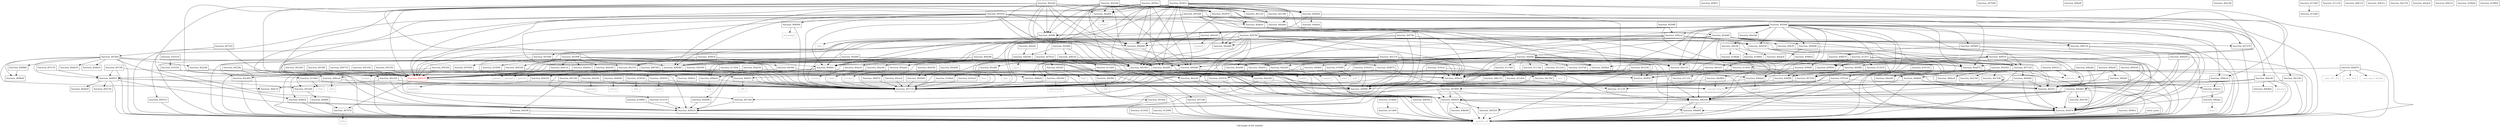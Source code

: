 digraph "Call graph of the module." {
  label="Call graph of the module.";
  node [shape=record];

  Node_function_405260 [label="{function_405260}"];
  Node_function_40a2d0 [label="{function_40a2d0}"];
  Node_function_409660 [label="{function_409660}"];
  Node_function_4073c0 [label="{function_4073c0}"];
  Node_function_4051f4 [label="{function_4051f4}"];
  Node_function_40a040 [label="{function_40a040}"];
  Node_function_40a320 [label="{function_40a320}"];
  Node_function_4074d0 [label="{function_4074d0}"];
  Node_function_4098e0 [label="{function_4098e0}"];
  Node_function_407050 [label="{function_407050}"];
  Node_function_407ef0 [label="{function_407ef0}"];
  Node_function_4056f8 [label="{function_4056f8}"];
  Node_function_40578c [label="{function_40578c}"];
  Node_function_407614 [label="{function_407614}"];
  Node_function_409f50 [label="{function_409f50}"];
  Node_function_405920 [label="{function_405920}"];
  Node_function_409f1c [label="{function_409f1c}"];
  Node_function_405df4 [label="{function_405df4}"];
  Node_function_406b80 [label="{function_406b80}"];
  Node_function_406be0 [label="{function_406be0}"];
  Node_function_406c40 [label="{function_406c40}"];
  Node_function_406db0 [label="{function_406db0}"];
  Node_function_409f20 [label="{function_409f20}"];
  Node_function_406de0 [label="{function_406de0}"];
  Node_function_409e50 [label="{function_409e50}"];
  Node_function_406e40 [label="{function_406e40}"];
  Node_function_407fd4 [label="{function_407fd4}"];
  Node_function_407890 [label="{function_407890}"];
  Node_function_4099f0 [label="{function_4099f0}"];
  Node_function_407c00 [label="{function_407c00}"];
  Node_function_408780 [label="{function_408780}"];
  Node_function_406ea0 [label="{function_406ea0}"];
  Node_function_407070 [label="{function_407070}"];
  Node_function_408860 [label="{function_408860}"];
  Node_function_4070d0 [label="{function_4070d0}"];
  Node_function_4088d0 [label="{function_4088d0}"];
  Node_function_409b70 [label="{function_409b70}"];
  Node_function_407cb8 [label="{function_407cb8}"];
  Node_function_407cd8 [label="{function_407cd8}"];
  Node_function_409bf0 [label="{function_409bf0}"];
  Node_function_407e00 [label="{function_407e00}"];
  Node_function_407110 [label="{function_407110}"];
  Node_function_408af0 [label="{function_408af0}"];
  Node_function_406f10 [label="{function_406f10}"];
  Node_function_408b5c [label="{function_408b5c}"];
  Node_function_407130 [label="{function_407130}"];
  Node_function_409150 [label="{function_409150}"];
  Node_function_409d10 [label="{function_409d10}"];
  Node_function_407e70 [label="{function_407e70}"];
  Node_function_409ee0 [label="{function_409ee0}"];
  Node_function_406f70 [label="{function_406f70}"];
  Node_function_409200 [label="{function_409200}"];
  Node_function_407330 [label="{function_407330}"];
  Node_function_409f80 [label="{function_409f80}"];
  Node_function_4092e0 [label="{function_4092e0}"];
  Node_function_409400 [label="{function_409400}"];
  Node_function_407370 [label="{function_407370}"];
  Node_function_406ff0 [label="{function_406ff0}"];
  Node_function_40a1d0 [label="{function_40a1d0}"];
  Node_function_40a110 [label="{function_40a110}"];
  Node_function_4111b0 [label="{function_4111b0}"];
  Node_function_4112c0 [label="{function_4112c0}"];
  Node_function_4113b0 [label="{function_4113b0}"];
  Node_function_411460 [label="{function_411460}"];
  Node_function_4114b0 [label="{function_4114b0}"];
  Node_function_411610 [label="{function_411610}"];
  Node_function_41167c [label="{function_41167c}"];
  Node_function_411ab0 [label="{function_411ab0}"];
  Node_function_411b00 [label="{function_411b00}"];
  Node_function_411bb0 [label="{function_411bb0}"];
  Node_function_411c10 [label="{function_411c10}"];
  Node_function_411c50 [label="{function_411c50}"];
  Node_function_411c54 [label="{function_411c54}"];
  Node_function_411d50 [label="{function_411d50}"];
  Node_function_411e70 [label="{function_411e70}"];
  Node_function_411fd0 [label="{function_411fd0}"];
  Node_function_412020 [label="{function_412020}"];
  Node_function_412090 [label="{function_412090}"];
  Node___asm_neg_d_double [color="gray50", fontcolor="gray50", label="{__asm_neg_d_double}"];
  Node___asm_cfc1_i32 [color="gray50", fontcolor="gray50", label="{__asm_cfc1_i32}"];
  Node___asm_ctc1 [color="gray50", fontcolor="gray50", label="{__asm_ctc1}"];
  Node_unknown_0 [color="gray50", fontcolor="gray50", label="{unknown_0}"];
  Node_close [color="gray50", fontcolor="gray50", label="{close}"];
  Node_fork [color="gray50", fontcolor="gray50", label="{fork}"];
  Node_getcwd [color="gray50", fontcolor="gray50", label="{getcwd}"];
  Node_getpid [color="gray50", fontcolor="gray50", label="{getpid}"];
  Node_getppid [color="gray50", fontcolor="gray50", label="{getppid}"];
  Node_ioctl [color="gray50", fontcolor="gray50", label="{ioctl}"];
  Node_kill [color="gray50", fontcolor="gray50", label="{kill}"];
  Node_time [color="gray50", fontcolor="gray50", label="{time}"];
  Node_write [color="gray50", fontcolor="gray50", label="{write}"];
  Node_accept [color="gray50", fontcolor="gray50", label="{accept}"];
  Node_bind [color="gray50", fontcolor="gray50", label="{bind}"];
  Node_connect [color="gray50", fontcolor="gray50", label="{connect}"];
  Node_listen [color="gray50", fontcolor="gray50", label="{listen}"];
  Node_recv [color="gray50", fontcolor="gray50", label="{recv}"];
  Node_sendto [color="gray50", fontcolor="gray50", label="{sendto}"];
  Node_setsockopt [color="gray50", fontcolor="gray50", label="{setsockopt}"];
  Node_socket [color="gray50", fontcolor="gray50", label="{socket}"];
  Node_pipe [color="gray50", fontcolor="gray50", label="{pipe}"];
  Node_fcntl [color="gray50", fontcolor="gray50", label="{fcntl}"];
  Node_sigaction [color="gray50", fontcolor="gray50", label="{sigaction}"];
  Node_exit [color="gray50", fontcolor="gray50", label="{exit}"];
  Node_dup2 [color="gray50", fontcolor="gray50", label="{dup2}"];
  Node_getgid [color="gray50", fontcolor="gray50", label="{getgid}"];
  Node_execve [color="gray50", fontcolor="gray50", label="{execve}"];
  Node_getegid [color="gray50", fontcolor="gray50", label="{getegid}"];
  Node_geteuid [color="gray50", fontcolor="gray50", label="{geteuid}"];
  Node_getuid [color="gray50", fontcolor="gray50", label="{getuid}"];
  Node_nanosleep [color="gray50", fontcolor="gray50", label="{nanosleep}"];
  Node_open [color="gray50", fontcolor="gray50", label="{open}"];
  Node_sigprocmask [color="gray50", fontcolor="gray50", label="{sigprocmask}"];
  Node_wait4 [color="gray50", fontcolor="gray50", label="{wait4}"];
  Node_send [color="gray50", fontcolor="gray50", label="{send}"];
  Node_brk [color="gray50", fontcolor="gray50", label="{brk}"];
  Node_poll [color="gray50", fontcolor="gray50", label="{poll}"];
  Node_read [color="gray50", fontcolor="gray50", label="{read}"];
  Node_fabsf [color="gray50", fontcolor="gray50", label="{fabsf}"];
  Node_function_40be5c [label="{function_40be5c}"];
  Node_function_40a4b0 [label="{function_40a4b0}"];
  Node_function_40a4d0 [label="{function_40a4d0}"];
  Node_function_40a540 [label="{function_40a540}"];
  Node_function_40a5d0 [label="{function_40a5d0}"];
  Node_function_40a5f0 [label="{function_40a5f0}"];
  Node_function_40a630 [label="{function_40a630}"];
  Node_function_40a6e0 [label="{function_40a6e0}"];
  Node_function_40a6f8 [label="{function_40a6f8}"];
  Node_function_40a700 [label="{function_40a700}"];
  Node_function_40a870 [label="{function_40a870}"];
  Node_function_40a8c0 [label="{function_40a8c0}"];
  Node_function_40a940 [label="{function_40a940}"];
  Node_function_40ada0 [label="{function_40ada0}"];
  Node_function_40ae00 [label="{function_40ae00}"];
  Node_function_40ae60 [label="{function_40ae60}"];
  Node_function_40aec0 [label="{function_40aec0}"];
  Node_function_40af20 [label="{function_40af20}"];
  Node_function_40af80 [label="{function_40af80}"];
  Node_function_40b000 [label="{function_40b000}"];
  Node_function_40b080 [label="{function_40b080}"];
  Node_function_40b0e0 [label="{function_40b0e0}"];
  Node_function_40b2d0 [label="{function_40b2d0}"];
  Node_function_40b460 [label="{function_40b460}"];
  Node_function_40b640 [label="{function_40b640}"];
  Node_function_40b700 [label="{function_40b700}"];
  Node_function_40b7c0 [label="{function_40b7c0}"];
  Node_function_40b7ec [label="{function_40b7ec}"];
  Node_function_40b808 [label="{function_40b808}"];
  Node_function_40b980 [label="{function_40b980}"];
  Node_function_40b9a0 [label="{function_40b9a0}"];
  Node_function_40ba44 [label="{function_40ba44}"];
  Node_function_40baf4 [label="{function_40baf4}"];
  Node_function_40bbc4 [label="{function_40bbc4}"];
  Node_function_40bc70 [label="{function_40bc70}"];
  Node_function_40bdac [label="{function_40bdac}"];
  Node_function_40bfd0 [label="{function_40bfd0}"];
  Node_function_40c120 [label="{function_40c120}"];
  Node_function_40c140 [label="{function_40c140}"];
  Node_function_40c3b0 [label="{function_40c3b0}"];
  Node_function_40c4a0 [label="{function_40c4a0}"];
  Node_function_40c570 [label="{function_40c570}"];
  Node_function_40c7b0 [label="{function_40c7b0}"];
  Node_function_40c874 [label="{function_40c874}"];
  Node_function_40c87c [label="{function_40c87c}"];
  Node_function_40c884 [label="{function_40c884}"];
  Node_function_40c90c [label="{function_40c90c}"];
  Node_function_40c998 [label="{function_40c998}"];
  Node_function_40cd00 [label="{function_40cd00}"];
  Node_function_40cdf0 [label="{function_40cdf0}"];
  Node_function_40ce30 [label="{function_40ce30}"];
  Node_function_40cec0 [label="{function_40cec0}"];
  Node_function_40cf30 [label="{function_40cf30}"];
  Node_function_40cf90 [label="{function_40cf90}"];
  Node_function_40cfe0 [label="{function_40cfe0}"];
  Node_function_40d040 [label="{function_40d040}"];
  Node_function_40d0a0 [label="{function_40d0a0}"];
  Node_function_40d100 [label="{function_40d100}"];
  Node_function_40d160 [label="{function_40d160}"];
  Node_function_40d1c0 [label="{function_40d1c0}"];
  Node_function_40d220 [label="{function_40d220}"];
  Node_function_40d280 [label="{function_40d280}"];
  Node_function_40d2fc [label="{function_40d2fc}"];
  Node_function_40d320 [label="{function_40d320}"];
  Node_function_40d3b0 [label="{function_40d3b0}"];
  Node_function_40d450 [label="{function_40d450}"];
  Node_function_40d4b0 [label="{function_40d4b0}"];
  Node_function_40d4d0 [label="{function_40d4d0}"];
  Node_function_40d540 [label="{function_40d540}"];
  Node_function_40d580 [label="{function_40d580}"];
  Node_function_40d670 [label="{function_40d670}"];
  Node_function_40d6f0 [label="{function_40d6f0}"];
  Node_function_40d810 [label="{function_40d810}"];
  Node_function_40d9f0 [label="{function_40d9f0}"];
  Node_function_40db30 [label="{function_40db30}"];
  Node_function_40dbc0 [label="{function_40dbc0}"];
  Node_function_40dc10 [label="{function_40dc10}"];
  Node_function_40dd70 [label="{function_40dd70}"];
  Node_function_40e5c0 [label="{function_40e5c0}"];
  Node_function_40e750 [label="{function_40e750}"];
  Node_function_40e754 [label="{function_40e754}"];
  Node_function_40e860 [label="{function_40e860}"];
  Node_function_40eb90 [label="{function_40eb90}"];
  Node_function_40ebe0 [label="{function_40ebe0}"];
  Node_function_40ecf0 [label="{function_40ecf0}"];
  Node_function_40edc0 [label="{function_40edc0}"];
  Node_function_40edc4 [label="{function_40edc4}"];
  Node_function_40ee00 [label="{function_40ee00}"];
  Node_function_40ef00 [label="{function_40ef00}"];
  Node_function_40f910 [label="{function_40f910}"];
  Node_function_40fcf0 [label="{function_40fcf0}"];
  Node_function_40fd60 [label="{function_40fd60}"];
  Node_function_40fdc0 [label="{function_40fdc0}"];
  Node_function_40fde8 [label="{function_40fde8}"];
  Node_function_40fe14 [label="{function_40fe14}"];
  Node_function_40fe50 [label="{function_40fe50}"];
  Node_function_410000 [label="{function_410000}"];
  Node_function_410030 [label="{function_410030}"];
  Node_function_4100a0 [label="{function_4100a0}"];
  Node_function_4100f0 [label="{function_4100f0}"];
  Node_function_410150 [label="{function_410150}"];
  Node_function_4101a0 [label="{function_4101a0}"];
  Node_function_410330 [label="{function_410330}"];
  Node_function_4103c0 [label="{function_4103c0}"];
  Node_function_410510 [label="{function_410510}"];
  Node_function_410570 [label="{function_410570}"];
  Node_function_410660 [label="{function_410660}"];
  Node_function_4106d0 [label="{function_4106d0}"];
  Node_function_4106d4 [label="{function_4106d4}"];
  Node_function_4107a0 [label="{function_4107a0}"];
  Node_function_410860 [label="{function_410860}"];
  Node_function_410864 [label="{function_410864}"];
  Node_function_4108b0 [label="{function_4108b0}"];
  Node_function_4109a0 [label="{function_4109a0}"];
  Node_function_410c5c [label="{function_410c5c}"];
  Node_function_410e50 [label="{function_410e50}"];
  Node_function_4094d0 [label="{function_4094d0}"];
  Node___pseudo_call [color="gray50", fontcolor="gray50", label="{__pseudo_call}"];
  Node___pseudo_branch [color="gray50", fontcolor="gray50", label="{__pseudo_branch}"];
  Node_function_4000cc [label="{function_4000cc}"];
  Node_function_400160 [label="{function_400160}"];
  Node_function_40021c [label="{function_40021c}"];
  Node_entry_point [label="{entry_point}"];
  Node_function_400310 [label="{function_400310}"];
  Node_function_4005a0 [color="red", fontcolor="red", label="{function_4005a0}"];
  Node_function_40066c [label="{function_40066c}"];
  Node_function_4008a8 [label="{function_4008a8}"];
  Node_function_4009d8 [label="{function_4009d8}"];
  Node_function_400ac4 [label="{function_400ac4}"];
  Node_function_400e88 [label="{function_400e88}"];
  Node_function_401308 [label="{function_401308}"];
  Node_function_4013d0 [label="{function_4013d0}"];
  Node_function_401514 [label="{function_401514}"];
  Node_function_401de0 [label="{function_401de0}"];
  Node_function_401fd0 [label="{function_401fd0}"];
  Node_function_402040 [label="{function_402040}"];
  Node_function_402168 [label="{function_402168}"];
  Node_function_40238c [label="{function_40238c}"];
  Node_function_402564 [label="{function_402564}"];
  Node_function_402878 [label="{function_402878}"];
  Node_function_4029cc [label="{function_4029cc}"];
  Node_function_402ed8 [label="{function_402ed8}"];
  Node_function_40361c [label="{function_40361c}"];
  Node_function_403cb0 [label="{function_403cb0}"];
  Node_function_403fd0 [label="{function_403fd0}"];
  Node_function_4040c4 [label="{function_4040c4}"];
  Node_function_404568 [label="{function_404568}"];
  Node_function_404718 [label="{function_404718}"];
  Node_function_404784 [label="{function_404784}"];
  Node_function_405100 [label="{function_405100}"];
  Node_function_405260 -> Node_function_409d10;
  Node_function_405260 -> Node_function_409f80;
  Node_function_405260 -> Node_function_40a4d0;
  Node_function_405260 -> Node_function_40a870;
  Node_function_405260 -> Node_function_40a8c0;
  Node_function_405260 -> Node___pseudo_call;
  Node_function_405260 -> Node_function_4005a0;
  Node_function_40a2d0 -> Node_function_40a320;
  Node_function_409660 -> Node_function_407e00;
  Node_function_409660 -> Node_function_40c874;
  Node_function_409660 -> Node_function_40c87c;
  Node_function_409660 -> Node___pseudo_call;
  Node_function_4073c0 -> Node_function_407fd4;
  Node_function_4073c0 -> Node_function_407cb8;
  Node_function_4051f4 -> Node_function_4005a0;
  Node_function_40a320 -> Node_function_407110;
  Node_function_40a320 -> Node_function_409d10;
  Node_function_40a320 -> Node_function_409f80;
  Node_function_40a320 -> Node_function_40dc10;
  Node_function_4074d0 -> Node_function_407050;
  Node_function_4074d0 -> Node_function_407110;
  Node_function_4074d0 -> Node_function_407130;
  Node_function_4074d0 -> Node___pseudo_call;
  Node_function_4098e0 -> Node_function_40e5c0;
  Node_function_407050 -> Node_function_40d450;
  Node_function_407ef0 -> Node_function_409f80;
  Node_function_407ef0 -> Node_function_40d810;
  Node_function_407ef0 -> Node___pseudo_call;
  Node_function_4056f8 -> Node_function_40b2d0;
  Node_function_4056f8 -> Node_function_400ac4;
  Node_function_40578c -> Node_function_409f80;
  Node_function_40578c -> Node_function_40a4d0;
  Node_function_40578c -> Node_function_40a540;
  Node_function_40578c -> Node_function_40b2d0;
  Node_function_407614 -> Node_function_406b80;
  Node_function_407614 -> Node_function_406be0;
  Node_function_407614 -> Node_function_407110;
  Node_function_407614 -> Node_function_407130;
  Node_function_407614 -> Node_function_40b0e0;
  Node_function_407614 -> Node_function_40b2d0;
  Node_function_407614 -> Node_function_40c4a0;
  Node_function_407614 -> Node_function_40cdf0;
  Node_function_407614 -> Node_function_40cf90;
  Node_function_407614 -> Node_function_40cfe0;
  Node_function_407614 -> Node_function_40d670;
  Node_function_407614 -> Node___pseudo_call;
  Node_function_405920 -> Node_function_406b80;
  Node_function_405920 -> Node_function_406ea0;
  Node_function_405920 -> Node_function_407110;
  Node_function_405920 -> Node_function_406ff0;
  Node_function_405920 -> Node_function_40a4b0;
  Node_function_405920 -> Node_function_40a6f8;
  Node_function_405920 -> Node_function_40a870;
  Node_function_405920 -> Node_function_40a8c0;
  Node_function_405920 -> Node_function_40ae60;
  Node_function_405920 -> Node_function_40b000;
  Node_function_405920 -> Node_function_40b980;
  Node_function_405920 -> Node_function_40c570;
  Node_function_405920 -> Node___pseudo_call;
  Node_function_405df4 -> Node_function_409f50;
  Node_function_405df4 -> Node_function_406c40;
  Node_function_405df4 -> Node_function_409f20;
  Node_function_405df4 -> Node_function_406de0;
  Node_function_405df4 -> Node_function_409e50;
  Node_function_405df4 -> Node_function_406e40;
  Node_function_405df4 -> Node_function_407130;
  Node_function_405df4 -> Node_function_409150;
  Node_function_405df4 -> Node_function_409200;
  Node_function_405df4 -> Node_function_407330;
  Node_function_405df4 -> Node_function_409f80;
  Node_function_405df4 -> Node_function_409400;
  Node_function_405df4 -> Node_function_407370;
  Node_function_405df4 -> Node_function_406ff0;
  Node_function_405df4 -> Node_function_40a110;
  Node_function_405df4 -> Node_function_40a4d0;
  Node_function_405df4 -> Node_function_40a5d0;
  Node_function_405df4 -> Node_function_40af20;
  Node_function_405df4 -> Node_function_40b0e0;
  Node_function_405df4 -> Node_function_40b2d0;
  Node_function_405df4 -> Node_function_40bbc4;
  Node_function_405df4 -> Node_function_40c3b0;
  Node_function_405df4 -> Node___pseudo_call;
  Node_function_405df4 -> Node_function_4005a0;
  Node_function_405df4 -> Node_function_4009d8;
  Node_function_405df4 -> Node_function_400ac4;
  Node_function_406b80 -> Node_close;
  Node_function_406b80 -> Node___pseudo_call;
  Node_function_406be0 -> Node_function_407110;
  Node_function_406be0 -> Node_fork;
  Node_function_406c40 -> Node_function_406db0;
  Node_function_406c40 -> Node_function_407110;
  Node_function_406c40 -> Node_getcwd;
  Node_function_406c40 -> Node_function_40b0e0;
  Node_function_406c40 -> Node_function_40b460;
  Node_function_406c40 -> Node___pseudo_call;
  Node_function_406de0 -> Node_function_407110;
  Node_function_406de0 -> Node_getpid;
  Node_function_406e40 -> Node_function_407110;
  Node_function_406e40 -> Node_getppid;
  Node_function_407fd4 -> Node_function_40a2d0;
  Node_function_407fd4 -> Node_function_408780;
  Node_function_407fd4 -> Node_function_408860;
  Node_function_407fd4 -> Node_function_4088d0;
  Node_function_407fd4 -> Node_function_408b5c;
  Node_function_407fd4 -> Node_function_409f80;
  Node_function_407fd4 -> Node_function_40d810;
  Node_function_407fd4 -> Node_function_40db30;
  Node_function_407fd4 -> Node_function_40dbc0;
  Node_function_407fd4 -> Node_function_40dc10;
  Node_function_407fd4 -> Node___pseudo_call;
  Node_function_407890 -> Node_function_407cb8;
  Node_function_407890 -> Node_function_40b0e0;
  Node_function_407890 -> Node_function_40b2d0;
  Node_function_407890 -> Node___pseudo_call;
  Node_function_4099f0 -> Node_function_407e00;
  Node_function_4099f0 -> Node_function_40d9f0;
  Node_function_4099f0 -> Node___pseudo_call;
  Node_function_407c00 -> Node_function_407110;
  Node_function_407c00 -> Node_function_40a5f0;
  Node_function_408780 -> Node_function_409e50;
  Node_function_408780 -> Node_function_408b5c;
  Node_function_406ea0 -> Node_function_407110;
  Node_function_406ea0 -> Node_ioctl;
  Node_function_407070 -> Node_write;
  Node_function_407070 -> Node___pseudo_call;
  Node_function_408860 -> Node_function_4088d0;
  Node_function_409b70 -> Node_function_409bf0;
  Node_function_409b70 -> Node_function_409f80;
  Node_function_407cb8 -> Node_function_409d10;
  Node_function_407cd8 -> Node___pseudo_call;
  Node_function_409bf0 -> Node_function_40d810;
  Node_function_409bf0 -> Node_function_40d9f0;
  Node_function_409bf0 -> Node___pseudo_call;
  Node_function_407e00 -> Node_function_40d6f0;
  Node_function_406f10 -> Node_function_407110;
  Node_function_406f10 -> Node_kill;
  Node_function_408b5c -> Node_function_409d10;
  Node_function_408b5c -> Node___pseudo_call;
  Node_function_407130 -> Node_function_409660;
  Node_function_407130 -> Node_function_40b2d0;
  Node_function_407130 -> Node_function_40c874;
  Node_function_407130 -> Node_function_40c87c;
  Node_function_407130 -> Node_function_4094d0;
  Node_function_407130 -> Node___pseudo_call;
  Node_function_409150 -> Node_function_40c874;
  Node_function_409150 -> Node_function_40c87c;
  Node_function_407e70 -> Node_function_40d810;
  Node_function_406f70 -> Node_function_407110;
  Node_function_409200 -> Node_function_4098e0;
  Node_function_409200 -> Node_function_40c874;
  Node_function_409200 -> Node_function_40c87c;
  Node_function_407330 -> Node_function_407890;
  Node_function_407330 -> Node___pseudo_branch;
  Node_function_4092e0 -> Node_function_4099f0;
  Node_function_4092e0 -> Node_function_40c874;
  Node_function_4092e0 -> Node_function_40c87c;
  Node_function_4092e0 -> Node___pseudo_call;
  Node_function_409400 -> Node_function_409b70;
  Node_function_409400 -> Node_function_40c874;
  Node_function_409400 -> Node_function_40c87c;
  Node_function_407370 -> Node___pseudo_call;
  Node_function_406ff0 -> Node_function_407110;
  Node_function_406ff0 -> Node_time;
  Node_function_4113b0 -> Node_function_411d50;
  Node_function_411460 -> Node_function_411fd0;
  Node_function_4114b0 -> Node_function_411e70;
  Node_function_4114b0 -> Node_function_40a540;
  Node_function_411610 -> Node_function_407330;
  Node_function_41167c -> Node_function_409f20;
  Node_function_41167c -> Node_function_407110;
  Node_function_41167c -> Node_function_407130;
  Node_function_41167c -> Node_function_411610;
  Node_function_41167c -> Node_function_4109a0;
  Node_function_41167c -> Node___pseudo_call;
  Node_function_411ab0 -> Node_function_406de0;
  Node_function_411ab0 -> Node_function_406f10;
  Node_function_411b00 -> Node___pseudo_call;
  Node_function_411bb0 -> Node_function_407110;
  Node_function_411bb0 -> Node_read;
  Node_function_411d50 -> Node_function_409d10;
  Node_function_411d50 -> Node_function_409f80;
  Node_function_411d50 -> Node_function_411c50;
  Node_function_411e70 -> Node_function_409d10;
  Node_function_412020 -> Node___pseudo_call;
  Node_function_412090 -> Node___pseudo_call;
  Node_function_40be5c -> Node_function_40bdac;
  Node_function_40a4b0 -> Node_function_40e860;
  Node_function_40a540 -> Node_function_409d10;
  Node_function_40a540 -> Node_function_409f80;
  Node_function_40a540 -> Node_function_40b0e0;
  Node_function_40a5d0 -> Node_function_40ecf0;
  Node_function_40a5f0 -> Node___pseudo_call;
  Node_function_40a630 -> Node_function_409e50;
  Node_function_40a630 -> Node_function_406ea0;
  Node_function_40a630 -> Node_function_40eb90;
  Node_function_40a870 -> Node_function_40ee00;
  Node_function_40a8c0 -> Node_function_40a940;
  Node_function_40a8c0 -> Node_function_40d4b0;
  Node_function_40a940 -> Node_function_407110;
  Node_function_40a940 -> Node_function_409d10;
  Node_function_40a940 -> Node_function_40a110;
  Node_function_40a940 -> Node_function_40b2d0;
  Node_function_40a940 -> Node_function_40c874;
  Node_function_40a940 -> Node_function_40c87c;
  Node_function_40a940 -> Node_function_40ee00;
  Node_function_40a940 -> Node_function_40ef00;
  Node_function_40a940 -> Node_function_40f910;
  Node_function_40a940 -> Node_function_40fcf0;
  Node_function_40a940 -> Node___pseudo_call;
  Node_function_40ada0 -> Node_function_407110;
  Node_function_40ada0 -> Node_accept;
  Node_function_40ae00 -> Node_function_407110;
  Node_function_40ae00 -> Node_bind;
  Node_function_40ae60 -> Node_function_407110;
  Node_function_40ae60 -> Node_connect;
  Node_function_40aec0 -> Node_function_407110;
  Node_function_40aec0 -> Node_listen;
  Node_function_40af20 -> Node_function_407110;
  Node_function_40af20 -> Node_recv;
  Node_function_40af80 -> Node_function_407110;
  Node_function_40af80 -> Node_sendto;
  Node_function_40b000 -> Node_function_407110;
  Node_function_40b000 -> Node_setsockopt;
  Node_function_40b080 -> Node_function_407110;
  Node_function_40b080 -> Node_socket;
  Node_function_40b0e0 -> Node_function_40b640;
  Node_function_40b0e0 -> Node_function_40b808;
  Node_function_40b0e0 -> Node_function_40c874;
  Node_function_40b0e0 -> Node_function_40d320;
  Node_function_40b0e0 -> Node___pseudo_call;
  Node_function_40b2d0 -> Node_function_40b808;
  Node_function_40b2d0 -> Node_function_40c874;
  Node_function_40b2d0 -> Node_function_40d320;
  Node_function_40b2d0 -> Node___pseudo_call;
  Node_function_40b460 -> Node_function_409d10;
  Node_function_40b460 -> Node_function_40b0e0;
  Node_function_40b460 -> Node_function_40b2d0;
  Node_function_40b460 -> Node_function_40b700;
  Node_function_40b460 -> Node_function_40b808;
  Node_function_40b460 -> Node_function_40c874;
  Node_function_40b460 -> Node___pseudo_call;
  Node_function_40b808 -> Node___pseudo_call;
  Node_function_40b980 -> Node_function_40b9a0;
  Node_function_40b9a0 -> Node___pseudo_call;
  Node_function_40ba44 -> Node_function_40bc70;
  Node_function_40ba44 -> Node_function_40c874;
  Node_function_40ba44 -> Node_function_40c87c;
  Node_function_40baf4 -> Node_function_40bfd0;
  Node_function_40baf4 -> Node_function_40c874;
  Node_function_40baf4 -> Node_function_40c87c;
  Node_function_40bbc4 -> Node_function_40be5c;
  Node_function_40bbc4 -> Node_function_40c874;
  Node_function_40bbc4 -> Node_function_40c87c;
  Node_function_40bc70 -> Node_function_407110;
  Node_function_40bdac -> Node_fabsf;
  Node_function_40bfd0 -> Node_function_407110;
  Node_function_40bfd0 -> Node_function_40be5c;
  Node_function_40c120 -> Node_function_40c140;
  Node_function_40c140 -> Node___pseudo_call;
  Node_function_40c140 -> Node___pseudo_branch;
  Node_function_40c3b0 -> Node_function_407cd8;
  Node_function_40c3b0 -> Node_function_40c7b0;
  Node_function_40c3b0 -> Node_function_40c874;
  Node_function_40c3b0 -> Node_function_40c87c;
  Node_function_40c3b0 -> Node_function_40cf90;
  Node_function_40c3b0 -> Node___pseudo_call;
  Node_function_40c4a0 -> Node___pseudo_call;
  Node_function_40c570 -> Node_function_407110;
  Node_function_40c570 -> Node_function_40cd00;
  Node_function_40c570 -> Node_function_40d220;
  Node_function_40c570 -> Node_function_40d3b0;
  Node_function_40c570 -> Node_function_40fdc0;
  Node_function_40c570 -> Node_function_40fde8;
  Node_function_40c570 -> Node___pseudo_call;
  Node_function_40c7b0 -> Node___pseudo_call;
  Node_function_40c7b0 -> Node___pseudo_branch;
  Node_function_40c884 -> Node_function_40ce30;
  Node_function_40c884 -> Node_function_40d280;
  Node_function_40c884 -> Node_function_40fe50;
  Node_function_40c90c -> Node_function_407c00;
  Node_function_40c90c -> Node_unknown_0;
  Node_function_40c998 -> Node_function_409e50;
  Node_function_40c998 -> Node_function_407110;
  Node_function_40c998 -> Node_function_409d10;
  Node_function_40c998 -> Node_function_40c3b0;
  Node_function_40c998 -> Node_function_40c90c;
  Node_function_40c998 -> Node_function_40d0a0;
  Node_function_40c998 -> Node_function_40d100;
  Node_function_40c998 -> Node_function_40d160;
  Node_function_40c998 -> Node_function_40d1c0;
  Node_function_40c998 -> Node_function_40d4b0;
  Node_function_40c998 -> Node_function_410000;
  Node_function_40c998 -> Node___pseudo_call;
  Node_function_40cd00 -> Node___pseudo_call;
  Node_function_40cdf0 -> Node_pipe;
  Node_function_40cdf0 -> Node_function_4100a0;
  Node_function_40ce30 -> Node_fcntl;
  Node_function_40ce30 -> Node___pseudo_call;
  Node_function_40cec0 -> Node_function_407110;
  Node_function_40cf30 -> Node_function_407110;
  Node_function_40cf30 -> Node_sigaction;
  Node_function_40cf90 -> Node_exit;
  Node_function_40cfe0 -> Node_dup2;
  Node_function_40cfe0 -> Node___pseudo_call;
  Node_function_40d040 -> Node_function_407110;
  Node_function_40d040 -> Node_execve;
  Node_function_40d0a0 -> Node_function_407110;
  Node_function_40d0a0 -> Node_getegid;
  Node_function_40d100 -> Node_function_407110;
  Node_function_40d100 -> Node_geteuid;
  Node_function_40d160 -> Node_function_407110;
  Node_function_40d160 -> Node_getgid;
  Node_function_40d1c0 -> Node_function_407110;
  Node_function_40d1c0 -> Node_getuid;
  Node_function_40d220 -> Node_function_407110;
  Node_function_40d220 -> Node_nanosleep;
  Node_function_40d280 -> Node_function_407110;
  Node_function_40d280 -> Node_open;
  Node_function_40d2fc -> Node_function_40d280;
  Node_function_40d320 -> Node___pseudo_call;
  Node_function_40d3b0 -> Node_function_407110;
  Node_function_40d3b0 -> Node_sigprocmask;
  Node_function_40d450 -> Node_function_407110;
  Node_function_40d450 -> Node_wait4;
  Node_function_40d4d0 -> Node_function_40d580;
  Node_function_40d540 -> Node_function_40d580;
  Node_function_40d580 -> Node_function_407110;
  Node_function_40d670 -> Node_function_407890;
  Node_function_40d670 -> Node_function_40ce30;
  Node_function_40d6f0 -> Node_function_407070;
  Node_function_40d810 -> Node_function_407e00;
  Node_function_40d810 -> Node_function_409d10;
  Node_function_40d810 -> Node_function_40e750;
  Node_function_40d810 -> Node_function_40ebe0;
  Node_function_40d810 -> Node___pseudo_call;
  Node_function_40d810 -> Node___pseudo_branch;
  Node_function_40d9f0 -> Node_function_407110;
  Node_function_40d9f0 -> Node___pseudo_call;
  Node_function_40dd70 -> Node_function_409e50;
  Node_function_40dd70 -> Node___asm_neg_d_double;
  Node_function_40dd70 -> Node___asm_cfc1_i32;
  Node_function_40dd70 -> Node___asm_ctc1;
  Node_function_40dd70 -> Node___pseudo_call;
  Node_function_40e5c0 -> Node_function_409660;
  Node_function_40e5c0 -> Node_function_410570;
  Node_function_40e5c0 -> Node___pseudo_call;
  Node_function_40e860 -> Node_function_409d10;
  Node_function_40e860 -> Node___pseudo_branch;
  Node_function_40eb90 -> Node_function_409d10;
  Node_function_40ecf0 -> Node_function_40edc0;
  Node_function_40ecf0 -> Node_function_4106d0;
  Node_function_40ecf0 -> Node_function_410860;
  Node_function_40ef00 -> Node_function_406b80;
  Node_function_40ef00 -> Node_function_409e50;
  Node_function_40ef00 -> Node_function_407110;
  Node_function_40ef00 -> Node_function_409d10;
  Node_function_40ef00 -> Node_function_409f80;
  Node_function_40ef00 -> Node_function_40a110;
  Node_function_40ef00 -> Node_function_4111b0;
  Node_function_40ef00 -> Node_function_4112c0;
  Node_function_40ef00 -> Node_function_4113b0;
  Node_function_40ef00 -> Node_function_40a870;
  Node_function_40ef00 -> Node_function_40ae60;
  Node_function_40ef00 -> Node_function_40af20;
  Node_function_40ef00 -> Node_function_40b080;
  Node_function_40ef00 -> Node_function_40b0e0;
  Node_function_40ef00 -> Node_function_40b2d0;
  Node_function_40ef00 -> Node_function_40c874;
  Node_function_40ef00 -> Node_function_40c87c;
  Node_function_40ef00 -> Node_function_40d4b0;
  Node_function_40ef00 -> Node_function_40fd60;
  Node_function_40ef00 -> Node_function_4100f0;
  Node_function_40ef00 -> Node_function_4107a0;
  Node_function_40ef00 -> Node_function_4109a0;
  Node_function_40ef00 -> Node___pseudo_call;
  Node_function_40f910 -> Node_function_409f20;
  Node_function_40f910 -> Node_function_407130;
  Node_function_40f910 -> Node_function_407330;
  Node_function_40f910 -> Node_function_40c874;
  Node_function_40f910 -> Node_function_40c87c;
  Node_function_40f910 -> Node_function_40d4b0;
  Node_function_40f910 -> Node___pseudo_call;
  Node_function_40fcf0 -> Node_function_41167c;
  Node_function_40fd60 -> Node_function_407110;
  Node_function_40fd60 -> Node_send;
  Node_function_40fe50 -> Node_function_411ab0;
  Node_function_40fe50 -> Node_function_40c874;
  Node_function_40fe50 -> Node_function_40cd00;
  Node_function_40fe50 -> Node_function_40d3b0;
  Node_function_40fe50 -> Node_function_40fde8;
  Node_function_40fe50 -> Node___pseudo_call;
  Node_function_410030 -> Node_function_407110;
  Node_function_410030 -> Node_brk;
  Node_function_4100a0 -> Node_function_407110;
  Node_function_4100f0 -> Node_function_407110;
  Node_function_4100f0 -> Node_poll;
  Node_function_410150 -> Node_function_4101a0;
  Node_function_4101a0 -> Node_function_407110;
  Node_function_4101a0 -> Node_function_40c874;
  Node_function_4101a0 -> Node_function_40c87c;
  Node_function_4101a0 -> Node___pseudo_call;
  Node_function_410330 -> Node_function_411bb0;
  Node_function_4103c0 -> Node_function_407110;
  Node_function_410510 -> Node_function_410330;
  Node_function_410570 -> Node_function_407110;
  Node_function_410570 -> Node___pseudo_call;
  Node_function_410660 -> Node_function_411b00;
  Node_function_4108b0 -> Node_function_409d10;
  Node_function_4109a0 -> Node_function_409e50;
  Node_function_4109a0 -> Node_function_407110;
  Node_function_4109a0 -> Node_function_409d10;
  Node_function_4109a0 -> Node_function_411c10;
  Node_function_4109a0 -> Node_function_411c50;
  Node_function_4109a0 -> Node___pseudo_call;
  Node_function_410c5c -> Node_function_409f50;
  Node_function_410c5c -> Node_function_409e50;
  Node_function_410c5c -> Node_function_407110;
  Node_function_410c5c -> Node_function_409f80;
  Node_function_410e50 -> Node_function_409e50;
  Node_function_410e50 -> Node_function_407110;
  Node_function_410e50 -> Node_function_409f80;
  Node_function_410e50 -> Node___pseudo_call;
  Node_function_4094d0 -> Node_function_40b2d0;
  Node_function_4094d0 -> Node_function_40c874;
  Node_function_4094d0 -> Node_function_40c87c;
  Node_function_4000cc -> Node___pseudo_call;
  Node_function_400160 -> Node_unknown_0;
  Node_function_400160 -> Node___pseudo_call;
  Node_function_40021c -> Node_unknown_0;
  Node_entry_point -> Node___pseudo_call;
  Node_function_400310 -> Node___pseudo_call;
  Node_function_4005a0 -> Node_function_407070;
  Node_function_4005a0 -> Node_function_409f80;
  Node_function_40066c -> Node_function_406be0;
  Node_function_40066c -> Node_function_40b0e0;
  Node_function_40066c -> Node_function_40b2d0;
  Node_function_40066c -> Node_function_4005a0;
  Node_function_4008a8 -> Node_function_40a6e0;
  Node_function_4008a8 -> Node_function_40b980;
  Node_function_4008a8 -> Node___pseudo_call;
  Node_function_4009d8 -> Node_function_409f80;
  Node_function_4009d8 -> Node___pseudo_call;
  Node_function_400ac4 -> Node_function_409e50;
  Node_function_400ac4 -> Node_function_407130;
  Node_function_400ac4 -> Node_function_409d10;
  Node_function_400ac4 -> Node_function_409200;
  Node_function_400ac4 -> Node_function_407330;
  Node_function_400ac4 -> Node_function_40b0e0;
  Node_function_400ac4 -> Node_function_40b980;
  Node_function_400ac4 -> Node_function_4009d8;
  Node_function_400e88 -> Node_function_406b80;
  Node_function_400e88 -> Node_function_406be0;
  Node_function_400e88 -> Node_function_409e50;
  Node_function_400e88 -> Node_function_406f70;
  Node_function_400e88 -> Node_function_40a6f8;
  Node_function_400e88 -> Node_function_40ada0;
  Node_function_400e88 -> Node_function_40ae00;
  Node_function_400e88 -> Node_function_40aec0;
  Node_function_400e88 -> Node_function_40af20;
  Node_function_400e88 -> Node_function_40b080;
  Node_function_400e88 -> Node_function_40c3b0;
  Node_function_400e88 -> Node_function_4005a0;
  Node_function_401308 -> Node_function_401308;
  Node_function_401514 -> Node_function_40a040;
  Node_function_401514 -> Node_function_409f50;
  Node_function_401514 -> Node_function_406b80;
  Node_function_401514 -> Node_function_409e50;
  Node_function_401514 -> Node_function_4099f0;
  Node_function_401514 -> Node_function_407130;
  Node_function_401514 -> Node_function_407330;
  Node_function_401514 -> Node_function_409f80;
  Node_function_401514 -> Node_function_40a6f8;
  Node_function_401514 -> Node_function_40a870;
  Node_function_401514 -> Node_function_40ae60;
  Node_function_401514 -> Node_function_40af20;
  Node_function_401514 -> Node_function_40b080;
  Node_function_401514 -> Node_function_40c3b0;
  Node_function_401514 -> Node___pseudo_call;
  Node_function_401514 -> Node_function_4005a0;
  Node_function_401514 -> Node_function_40066c;
  Node_function_401de0 -> Node_function_4005a0;
  Node_function_401fd0 -> Node_function_4005a0;
  Node_function_402040 -> Node_function_409f80;
  Node_function_402040 -> Node_function_4005a0;
  Node_function_402168 -> Node_function_409f50;
  Node_function_402168 -> Node_function_409e50;
  Node_function_402168 -> Node___pseudo_call;
  Node_function_402168 -> Node_function_4005a0;
  Node_function_40238c -> Node___pseudo_call;
  Node_function_40238c -> Node_function_4005a0;
  Node_function_402564 -> Node_function_409f50;
  Node_function_402564 -> Node_function_409ee0;
  Node_function_402564 -> Node_function_409f80;
  Node_function_402564 -> Node_function_40a700;
  Node_function_402564 -> Node___pseudo_call;
  Node_function_402564 -> Node_function_4005a0;
  Node_function_402564 -> Node_function_401308;
  Node_function_402878 -> Node_function_40a4b0;
  Node_function_402878 -> Node_function_40a870;
  Node_function_402878 -> Node_function_40a8c0;
  Node_function_402878 -> Node_function_40c3b0;
  Node_function_402878 -> Node_function_4005a0;
  Node_function_4029cc -> Node_function_409e50;
  Node_function_4029cc -> Node_function_406ff0;
  Node_function_4029cc -> Node_function_40a6f8;
  Node_function_4029cc -> Node_function_40af80;
  Node_function_4029cc -> Node_function_40b080;
  Node_function_4029cc -> Node_function_40b980;
  Node_function_4029cc -> Node_function_40c120;
  Node_function_4029cc -> Node_function_40c3b0;
  Node_function_4029cc -> Node_function_4005a0;
  Node_function_4029cc -> Node_function_40066c;
  Node_function_4029cc -> Node_function_4008a8;
  Node_function_4029cc -> Node_function_4013d0;
  Node_function_4029cc -> Node_function_402878;
  Node_function_402ed8 -> Node_function_409d10;
  Node_function_402ed8 -> Node_function_406ff0;
  Node_function_402ed8 -> Node_function_40a4b0;
  Node_function_402ed8 -> Node_function_40a6f8;
  Node_function_402ed8 -> Node_function_40af80;
  Node_function_402ed8 -> Node_function_40b080;
  Node_function_402ed8 -> Node_function_40b980;
  Node_function_402ed8 -> Node_function_40c120;
  Node_function_402ed8 -> Node_function_40c3b0;
  Node_function_402ed8 -> Node_function_4005a0;
  Node_function_402ed8 -> Node_function_40066c;
  Node_function_402ed8 -> Node_function_4008a8;
  Node_function_402ed8 -> Node_function_4013d0;
  Node_function_402ed8 -> Node_function_402878;
  Node_function_40361c -> Node_function_406b80;
  Node_function_40361c -> Node_function_406de0;
  Node_function_40361c -> Node_function_409e50;
  Node_function_40361c -> Node_function_406ff0;
  Node_function_40361c -> Node_function_40a4b0;
  Node_function_40361c -> Node_function_40a6f8;
  Node_function_40361c -> Node_function_40af80;
  Node_function_40361c -> Node_function_40b080;
  Node_function_40361c -> Node_function_40b980;
  Node_function_40361c -> Node_function_40bbc4;
  Node_function_40361c -> Node_function_40c120;
  Node_function_40361c -> Node_function_40c3b0;
  Node_function_40361c -> Node_function_4005a0;
  Node_function_40361c -> Node_function_40066c;
  Node_function_40361c -> Node_function_4008a8;
  Node_function_40361c -> Node_function_4013d0;
  Node_function_40361c -> Node_function_402878;
  Node_function_403cb0 -> Node_function_406b80;
  Node_function_403cb0 -> Node_function_409e50;
  Node_function_403cb0 -> Node_function_406ea0;
  Node_function_403cb0 -> Node_function_406ff0;
  Node_function_403cb0 -> Node_function_40af80;
  Node_function_403cb0 -> Node_function_40b080;
  Node_function_403cb0 -> Node_function_40b0e0;
  Node_function_403cb0 -> Node_function_40b980;
  Node_function_403cb0 -> Node_function_40c120;
  Node_function_403cb0 -> Node_function_40c3b0;
  Node_function_403cb0 -> Node___pseudo_call;
  Node_function_403cb0 -> Node_function_4005a0;
  Node_function_403cb0 -> Node_function_40066c;
  Node_function_403cb0 -> Node_function_402878;
  Node_function_403fd0 -> Node_function_406b80;
  Node_function_403fd0 -> Node_function_40a540;
  Node_function_403fd0 -> Node_function_40c3b0;
  Node_function_403fd0 -> Node_function_4005a0;
  Node_function_4040c4 -> Node_function_40c3b0;
  Node_function_4040c4 -> Node_function_40c570;
  Node_function_4040c4 -> Node_function_4005a0;
  Node_function_4040c4 -> Node_function_40066c;
  Node_function_404568 -> Node_function_406f10;
  Node_function_404568 -> Node___pseudo_call;
  Node_function_404568 -> Node_function_4005a0;
  Node_function_404718 -> Node_function_4005a0;
  Node_function_404784 -> Node_function_40a040;
  Node_function_404784 -> Node_function_4074d0;
  Node_function_404784 -> Node_function_407614;
  Node_function_404784 -> Node_function_409e50;
  Node_function_404784 -> Node_function_409150;
  Node_function_404784 -> Node_function_409200;
  Node_function_404784 -> Node_function_409f80;
  Node_function_404784 -> Node_function_407370;
  Node_function_404784 -> Node_function_40a110;
  Node_function_404784 -> Node_function_40a4d0;
  Node_function_404784 -> Node_function_40b0e0;
  Node_function_404784 -> Node_function_40b2d0;
  Node_function_404784 -> Node_function_40c3b0;
  Node_function_404784 -> Node_function_40c570;
  Node_function_404784 -> Node___pseudo_call;
  Node_function_404784 -> Node_function_400310;
  Node_function_404784 -> Node_function_4005a0;
  Node_function_404784 -> Node_function_40066c;
  Node_function_405100 -> Node_function_4005a0;
}
